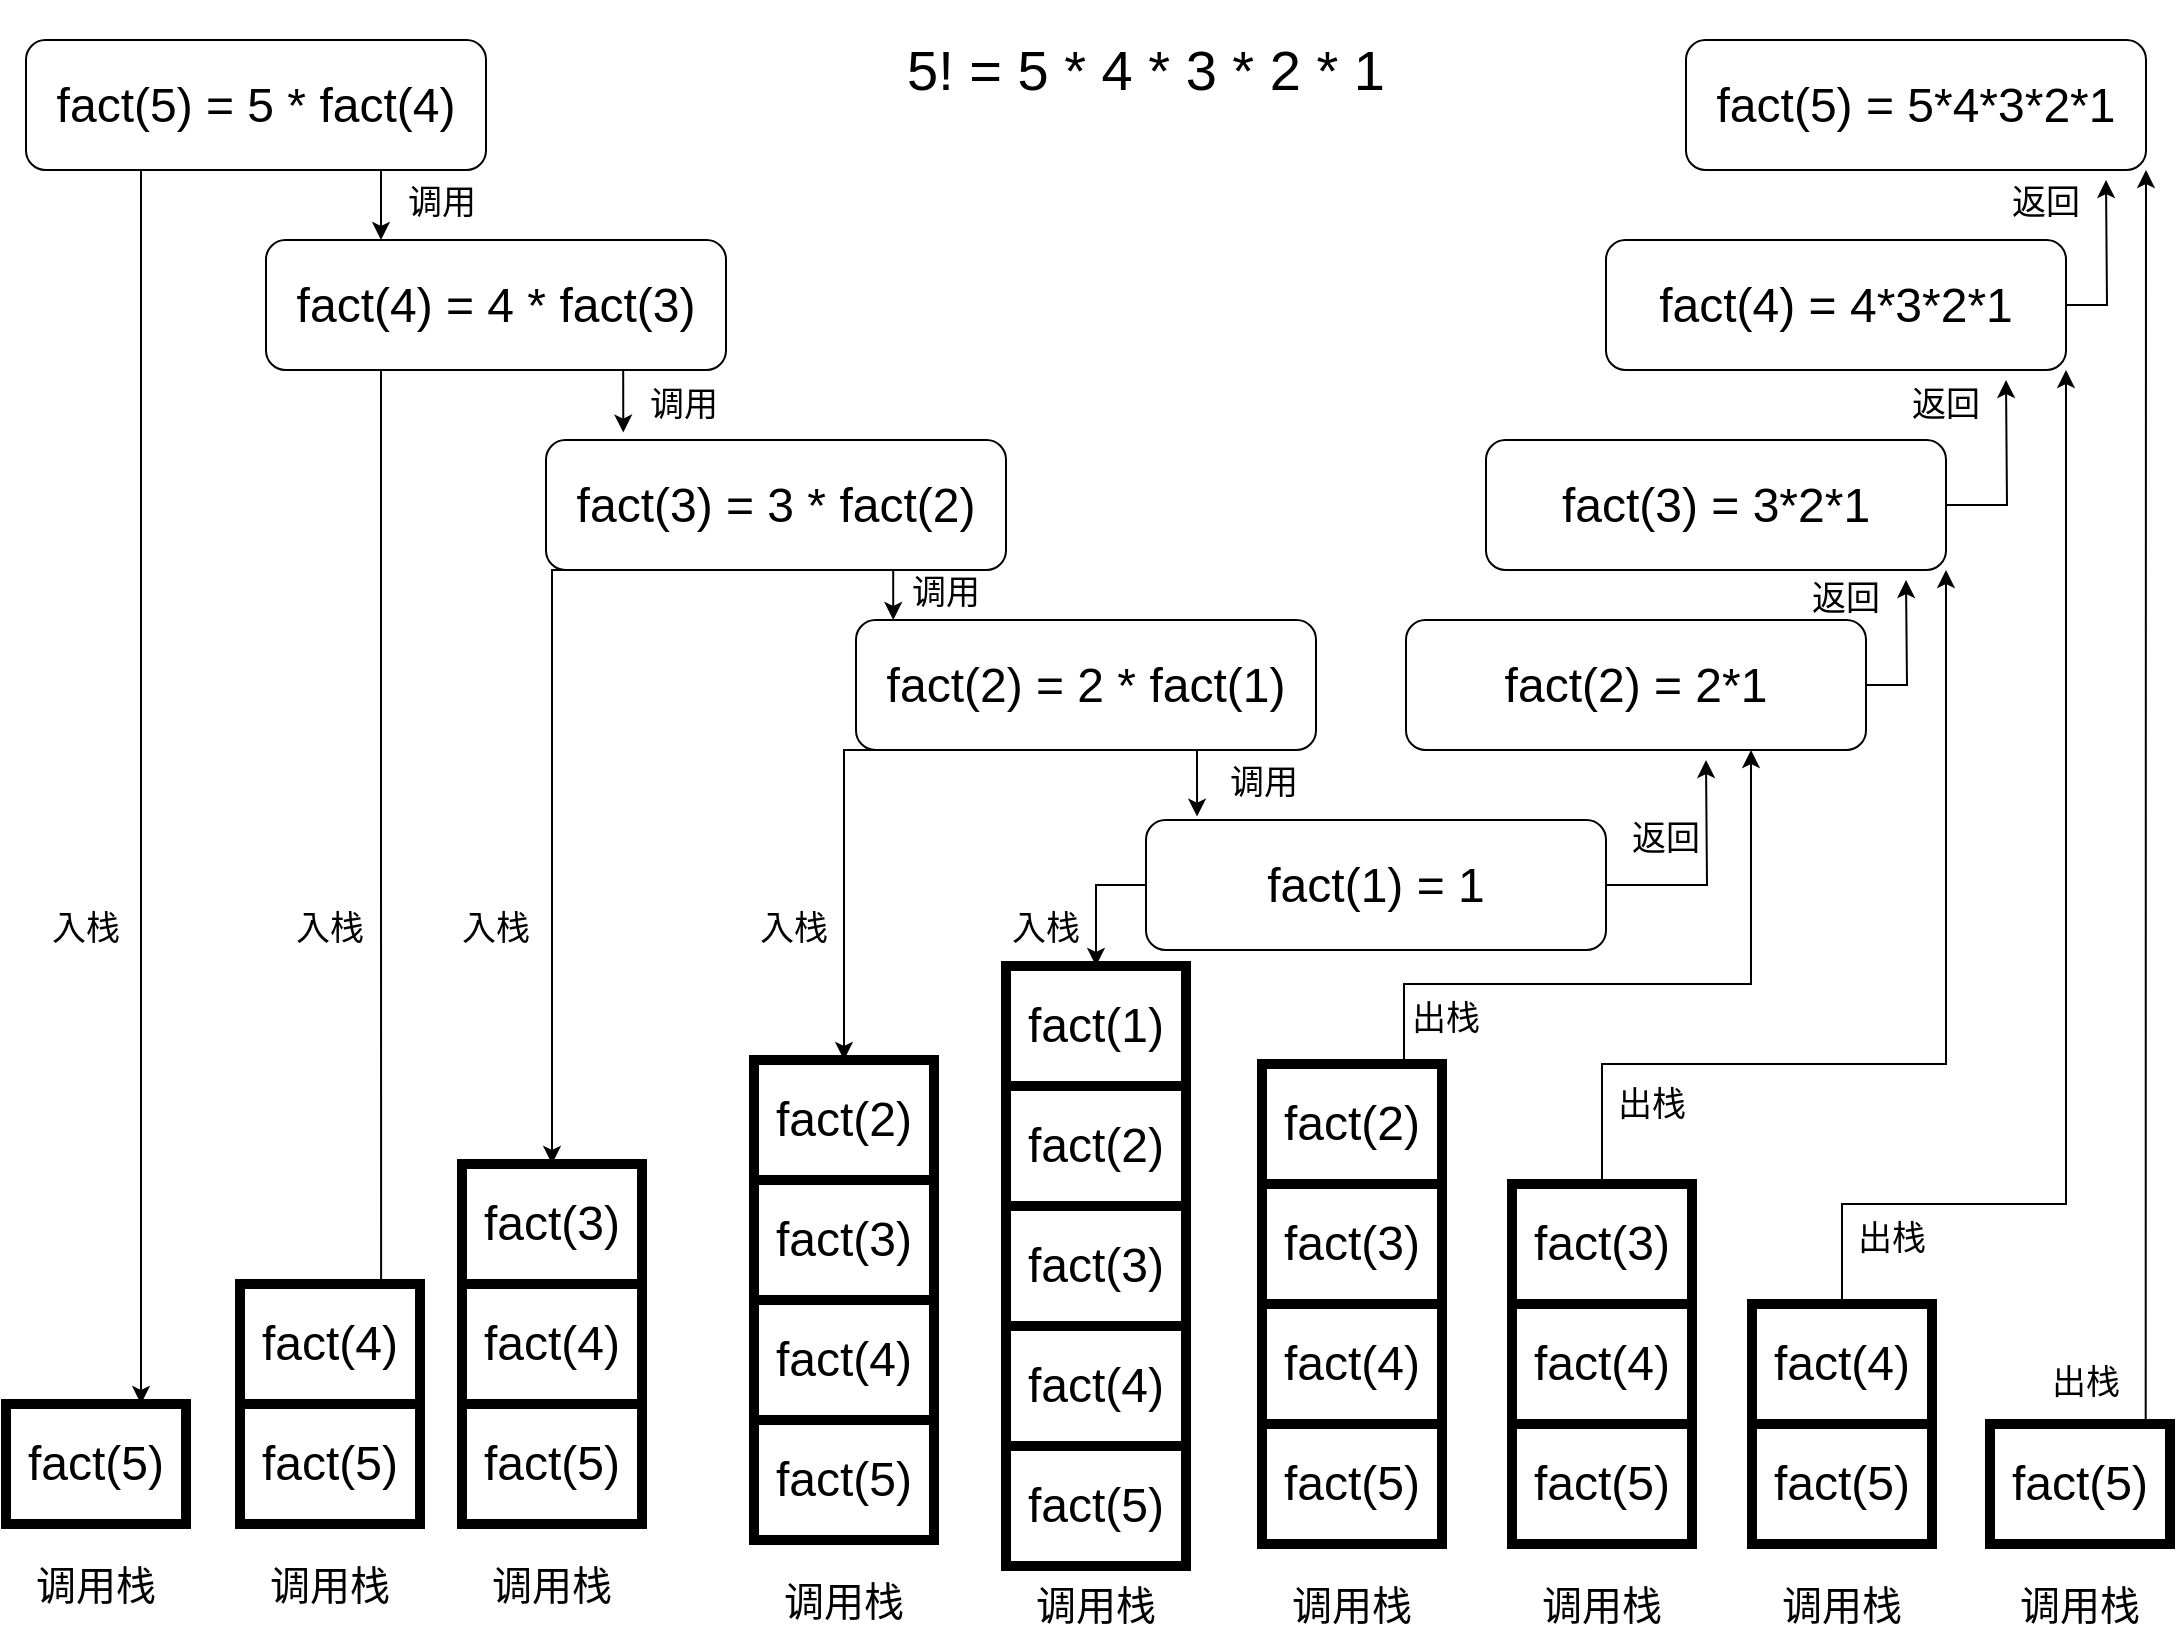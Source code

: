 <mxfile version="12.9.3" type="device"><diagram name="Page-1" id="74e2e168-ea6b-b213-b513-2b3c1d86103e"><mxGraphModel dx="1463" dy="846" grid="1" gridSize="10" guides="1" tooltips="1" connect="1" arrows="1" fold="1" page="1" pageScale="1" pageWidth="1100" pageHeight="850" background="#ffffff" math="0" shadow="0"><root><mxCell id="0"/><mxCell id="1" parent="0"/><mxCell id="-Jxg1PwVXYD-YVEFgyuu-1" value="&lt;font style=&quot;font-size: 28px&quot;&gt;5! = 5 * 4 * 3 * 2 * 1&lt;/font&gt;" style="text;html=1;strokeColor=none;fillColor=none;align=center;verticalAlign=middle;whiteSpace=wrap;rounded=0;" vertex="1" parent="1"><mxGeometry x="430" y="28" width="300" height="70" as="geometry"/></mxCell><mxCell id="-Jxg1PwVXYD-YVEFgyuu-12" style="edgeStyle=orthogonalEdgeStyle;rounded=0;orthogonalLoop=1;jettySize=auto;html=1;exitX=0.75;exitY=1;exitDx=0;exitDy=0;entryX=0.25;entryY=0;entryDx=0;entryDy=0;" edge="1" parent="1" source="-Jxg1PwVXYD-YVEFgyuu-2" target="-Jxg1PwVXYD-YVEFgyuu-3"><mxGeometry relative="1" as="geometry"/></mxCell><mxCell id="-Jxg1PwVXYD-YVEFgyuu-76" style="edgeStyle=orthogonalEdgeStyle;rounded=0;orthogonalLoop=1;jettySize=auto;html=1;exitX=0.25;exitY=1;exitDx=0;exitDy=0;entryX=0.75;entryY=0;entryDx=0;entryDy=0;" edge="1" parent="1" source="-Jxg1PwVXYD-YVEFgyuu-2" target="-Jxg1PwVXYD-YVEFgyuu-21"><mxGeometry relative="1" as="geometry"/></mxCell><mxCell id="-Jxg1PwVXYD-YVEFgyuu-2" value="&lt;font style=&quot;font-size: 24px&quot;&gt;fact(5) = 5 * fact(4)&lt;/font&gt;" style="rounded=1;whiteSpace=wrap;html=1;" vertex="1" parent="1"><mxGeometry x="20" y="48" width="230" height="65" as="geometry"/></mxCell><mxCell id="-Jxg1PwVXYD-YVEFgyuu-13" style="edgeStyle=orthogonalEdgeStyle;rounded=0;orthogonalLoop=1;jettySize=auto;html=1;exitX=0.75;exitY=1;exitDx=0;exitDy=0;entryX=0.168;entryY=-0.057;entryDx=0;entryDy=0;entryPerimeter=0;" edge="1" parent="1" source="-Jxg1PwVXYD-YVEFgyuu-3" target="-Jxg1PwVXYD-YVEFgyuu-4"><mxGeometry relative="1" as="geometry"/></mxCell><mxCell id="-Jxg1PwVXYD-YVEFgyuu-77" style="edgeStyle=orthogonalEdgeStyle;rounded=0;orthogonalLoop=1;jettySize=auto;html=1;exitX=0.25;exitY=1;exitDx=0;exitDy=0;entryX=0.784;entryY=0.167;entryDx=0;entryDy=0;entryPerimeter=0;" edge="1" parent="1" source="-Jxg1PwVXYD-YVEFgyuu-3" target="-Jxg1PwVXYD-YVEFgyuu-46"><mxGeometry relative="1" as="geometry"/></mxCell><mxCell id="-Jxg1PwVXYD-YVEFgyuu-3" value="&lt;font style=&quot;font-size: 24px&quot;&gt;fact(4) = 4 * fact(3)&lt;/font&gt;" style="rounded=1;whiteSpace=wrap;html=1;" vertex="1" parent="1"><mxGeometry x="140" y="148" width="230" height="65" as="geometry"/></mxCell><mxCell id="-Jxg1PwVXYD-YVEFgyuu-14" style="edgeStyle=orthogonalEdgeStyle;rounded=0;orthogonalLoop=1;jettySize=auto;html=1;exitX=0.75;exitY=1;exitDx=0;exitDy=0;entryX=0.081;entryY=0;entryDx=0;entryDy=0;entryPerimeter=0;" edge="1" parent="1" source="-Jxg1PwVXYD-YVEFgyuu-4" target="-Jxg1PwVXYD-YVEFgyuu-5"><mxGeometry relative="1" as="geometry"/></mxCell><mxCell id="-Jxg1PwVXYD-YVEFgyuu-78" style="edgeStyle=orthogonalEdgeStyle;rounded=0;orthogonalLoop=1;jettySize=auto;html=1;exitX=0.25;exitY=1;exitDx=0;exitDy=0;entryX=0.5;entryY=0;entryDx=0;entryDy=0;" edge="1" parent="1" source="-Jxg1PwVXYD-YVEFgyuu-4" target="-Jxg1PwVXYD-YVEFgyuu-50"><mxGeometry relative="1" as="geometry"><Array as="points"><mxPoint x="283" y="313"/></Array></mxGeometry></mxCell><mxCell id="-Jxg1PwVXYD-YVEFgyuu-4" value="&lt;font style=&quot;font-size: 24px&quot;&gt;fact(3) = 3 * fact(2)&lt;/font&gt;" style="rounded=1;whiteSpace=wrap;html=1;" vertex="1" parent="1"><mxGeometry x="280" y="248" width="230" height="65" as="geometry"/></mxCell><mxCell id="-Jxg1PwVXYD-YVEFgyuu-15" style="edgeStyle=orthogonalEdgeStyle;rounded=0;orthogonalLoop=1;jettySize=auto;html=1;exitX=0.75;exitY=1;exitDx=0;exitDy=0;entryX=0.111;entryY=-0.026;entryDx=0;entryDy=0;entryPerimeter=0;" edge="1" parent="1" source="-Jxg1PwVXYD-YVEFgyuu-5" target="-Jxg1PwVXYD-YVEFgyuu-6"><mxGeometry relative="1" as="geometry"/></mxCell><mxCell id="-Jxg1PwVXYD-YVEFgyuu-79" style="edgeStyle=orthogonalEdgeStyle;rounded=0;orthogonalLoop=1;jettySize=auto;html=1;exitX=0.25;exitY=1;exitDx=0;exitDy=0;entryX=0.5;entryY=0;entryDx=0;entryDy=0;" edge="1" parent="1" source="-Jxg1PwVXYD-YVEFgyuu-5" target="-Jxg1PwVXYD-YVEFgyuu-55"><mxGeometry relative="1" as="geometry"><Array as="points"><mxPoint x="429" y="403"/></Array></mxGeometry></mxCell><mxCell id="-Jxg1PwVXYD-YVEFgyuu-5" value="&lt;font style=&quot;font-size: 24px&quot;&gt;fact(2) = 2 * fact(1)&lt;/font&gt;" style="rounded=1;whiteSpace=wrap;html=1;" vertex="1" parent="1"><mxGeometry x="435" y="338" width="230" height="65" as="geometry"/></mxCell><mxCell id="-Jxg1PwVXYD-YVEFgyuu-16" style="edgeStyle=orthogonalEdgeStyle;rounded=0;orthogonalLoop=1;jettySize=auto;html=1;exitX=1;exitY=0.5;exitDx=0;exitDy=0;" edge="1" parent="1" source="-Jxg1PwVXYD-YVEFgyuu-6"><mxGeometry relative="1" as="geometry"><mxPoint x="860" y="408" as="targetPoint"/></mxGeometry></mxCell><mxCell id="-Jxg1PwVXYD-YVEFgyuu-85" style="edgeStyle=orthogonalEdgeStyle;rounded=0;orthogonalLoop=1;jettySize=auto;html=1;exitX=0;exitY=0.5;exitDx=0;exitDy=0;entryX=0.5;entryY=0;entryDx=0;entryDy=0;" edge="1" parent="1" source="-Jxg1PwVXYD-YVEFgyuu-6" target="-Jxg1PwVXYD-YVEFgyuu-61"><mxGeometry relative="1" as="geometry"/></mxCell><mxCell id="-Jxg1PwVXYD-YVEFgyuu-6" value="&lt;font style=&quot;font-size: 24px&quot;&gt;fact(1) = 1&lt;/font&gt;" style="rounded=1;whiteSpace=wrap;html=1;" vertex="1" parent="1"><mxGeometry x="580" y="438" width="230" height="65" as="geometry"/></mxCell><mxCell id="-Jxg1PwVXYD-YVEFgyuu-17" style="edgeStyle=orthogonalEdgeStyle;rounded=0;orthogonalLoop=1;jettySize=auto;html=1;exitX=1;exitY=0.5;exitDx=0;exitDy=0;" edge="1" parent="1" source="-Jxg1PwVXYD-YVEFgyuu-7"><mxGeometry relative="1" as="geometry"><mxPoint x="960" y="318" as="targetPoint"/></mxGeometry></mxCell><mxCell id="-Jxg1PwVXYD-YVEFgyuu-81" style="edgeStyle=orthogonalEdgeStyle;rounded=0;orthogonalLoop=1;jettySize=auto;html=1;entryX=0.75;entryY=1;entryDx=0;entryDy=0;" edge="1" parent="1" source="-Jxg1PwVXYD-YVEFgyuu-66" target="-Jxg1PwVXYD-YVEFgyuu-7"><mxGeometry relative="1" as="geometry"><mxPoint x="882.714" y="500" as="sourcePoint"/><Array as="points"><mxPoint x="709" y="520"/><mxPoint x="883" y="520"/></Array></mxGeometry></mxCell><mxCell id="-Jxg1PwVXYD-YVEFgyuu-7" value="&lt;font style=&quot;font-size: 24px&quot;&gt;fact(2) = 2*1&lt;/font&gt;" style="rounded=1;whiteSpace=wrap;html=1;" vertex="1" parent="1"><mxGeometry x="710" y="338" width="230" height="65" as="geometry"/></mxCell><mxCell id="-Jxg1PwVXYD-YVEFgyuu-20" style="edgeStyle=orthogonalEdgeStyle;rounded=0;orthogonalLoop=1;jettySize=auto;html=1;exitX=1;exitY=0.5;exitDx=0;exitDy=0;" edge="1" parent="1" source="-Jxg1PwVXYD-YVEFgyuu-8"><mxGeometry relative="1" as="geometry"><mxPoint x="1060" y="118" as="targetPoint"/></mxGeometry></mxCell><mxCell id="-Jxg1PwVXYD-YVEFgyuu-83" style="edgeStyle=orthogonalEdgeStyle;rounded=0;orthogonalLoop=1;jettySize=auto;html=1;exitX=0.5;exitY=0;exitDx=0;exitDy=0;entryX=1;entryY=1;entryDx=0;entryDy=0;" edge="1" parent="1" source="-Jxg1PwVXYD-YVEFgyuu-73" target="-Jxg1PwVXYD-YVEFgyuu-8"><mxGeometry relative="1" as="geometry"><Array as="points"><mxPoint x="928" y="630"/><mxPoint x="1040" y="630"/></Array></mxGeometry></mxCell><mxCell id="-Jxg1PwVXYD-YVEFgyuu-8" value="&lt;font style=&quot;font-size: 24px&quot;&gt;fact(4) = 4*3*2*1&lt;/font&gt;" style="rounded=1;whiteSpace=wrap;html=1;" vertex="1" parent="1"><mxGeometry x="810" y="148" width="230" height="65" as="geometry"/></mxCell><mxCell id="-Jxg1PwVXYD-YVEFgyuu-18" style="edgeStyle=orthogonalEdgeStyle;rounded=0;orthogonalLoop=1;jettySize=auto;html=1;exitX=1;exitY=0.5;exitDx=0;exitDy=0;" edge="1" parent="1" source="-Jxg1PwVXYD-YVEFgyuu-9"><mxGeometry relative="1" as="geometry"><mxPoint x="1010" y="218" as="targetPoint"/></mxGeometry></mxCell><mxCell id="-Jxg1PwVXYD-YVEFgyuu-82" style="edgeStyle=orthogonalEdgeStyle;rounded=0;orthogonalLoop=1;jettySize=auto;html=1;exitX=0.5;exitY=0;exitDx=0;exitDy=0;entryX=1;entryY=1;entryDx=0;entryDy=0;" edge="1" parent="1" source="-Jxg1PwVXYD-YVEFgyuu-70" target="-Jxg1PwVXYD-YVEFgyuu-9"><mxGeometry relative="1" as="geometry"><Array as="points"><mxPoint x="808" y="560"/><mxPoint x="980" y="560"/></Array></mxGeometry></mxCell><mxCell id="-Jxg1PwVXYD-YVEFgyuu-9" value="&lt;font style=&quot;font-size: 24px&quot;&gt;fact(3) = 3*2*1&lt;/font&gt;" style="rounded=1;whiteSpace=wrap;html=1;" vertex="1" parent="1"><mxGeometry x="750" y="248" width="230" height="65" as="geometry"/></mxCell><mxCell id="-Jxg1PwVXYD-YVEFgyuu-84" style="edgeStyle=orthogonalEdgeStyle;rounded=0;orthogonalLoop=1;jettySize=auto;html=1;exitX=0.865;exitY=-0.029;exitDx=0;exitDy=0;entryX=1;entryY=1;entryDx=0;entryDy=0;exitPerimeter=0;" edge="1" parent="1" source="-Jxg1PwVXYD-YVEFgyuu-74" target="-Jxg1PwVXYD-YVEFgyuu-10"><mxGeometry relative="1" as="geometry"/></mxCell><mxCell id="-Jxg1PwVXYD-YVEFgyuu-10" value="&lt;font style=&quot;font-size: 24px&quot;&gt;fact(5) = 5*4*3*2*1&lt;/font&gt;" style="rounded=1;whiteSpace=wrap;html=1;" vertex="1" parent="1"><mxGeometry x="850" y="48" width="230" height="65" as="geometry"/></mxCell><mxCell id="-Jxg1PwVXYD-YVEFgyuu-21" value="&lt;font style=&quot;font-size: 24px&quot;&gt;fact(5)&lt;/font&gt;" style="rounded=0;whiteSpace=wrap;html=1;strokeWidth=5;" vertex="1" parent="1"><mxGeometry x="10" y="730" width="90" height="60" as="geometry"/></mxCell><mxCell id="-Jxg1PwVXYD-YVEFgyuu-23" value="&lt;font style=&quot;font-size: 17px&quot;&gt;调用&lt;/font&gt;" style="text;html=1;strokeColor=none;fillColor=none;align=center;verticalAlign=middle;whiteSpace=wrap;rounded=0;" vertex="1" parent="1"><mxGeometry x="208" y="120" width="40" height="20" as="geometry"/></mxCell><mxCell id="-Jxg1PwVXYD-YVEFgyuu-28" value="&lt;font style=&quot;font-size: 17px&quot;&gt;调用&lt;/font&gt;" style="text;html=1;strokeColor=none;fillColor=none;align=center;verticalAlign=middle;whiteSpace=wrap;rounded=0;" vertex="1" parent="1"><mxGeometry x="329" y="221" width="40" height="20" as="geometry"/></mxCell><mxCell id="-Jxg1PwVXYD-YVEFgyuu-29" value="&lt;font style=&quot;font-size: 17px&quot;&gt;调用&lt;/font&gt;" style="text;html=1;strokeColor=none;fillColor=none;align=center;verticalAlign=middle;whiteSpace=wrap;rounded=0;" vertex="1" parent="1"><mxGeometry x="460" y="315" width="40" height="20" as="geometry"/></mxCell><mxCell id="-Jxg1PwVXYD-YVEFgyuu-30" value="&lt;font style=&quot;font-size: 17px&quot;&gt;调用&lt;/font&gt;" style="text;html=1;strokeColor=none;fillColor=none;align=center;verticalAlign=middle;whiteSpace=wrap;rounded=0;" vertex="1" parent="1"><mxGeometry x="619" y="410" width="40" height="20" as="geometry"/></mxCell><mxCell id="-Jxg1PwVXYD-YVEFgyuu-31" value="&lt;font style=&quot;font-size: 17px&quot;&gt;返回&lt;/font&gt;" style="text;html=1;strokeColor=none;fillColor=none;align=center;verticalAlign=middle;whiteSpace=wrap;rounded=0;" vertex="1" parent="1"><mxGeometry x="820" y="438" width="40" height="20" as="geometry"/></mxCell><mxCell id="-Jxg1PwVXYD-YVEFgyuu-36" value="&lt;font style=&quot;font-size: 17px&quot;&gt;返回&lt;/font&gt;" style="text;html=1;strokeColor=none;fillColor=none;align=center;verticalAlign=middle;whiteSpace=wrap;rounded=0;" vertex="1" parent="1"><mxGeometry x="910" y="318" width="40" height="20" as="geometry"/></mxCell><mxCell id="-Jxg1PwVXYD-YVEFgyuu-37" value="&lt;font style=&quot;font-size: 17px&quot;&gt;返回&lt;/font&gt;" style="text;html=1;strokeColor=none;fillColor=none;align=center;verticalAlign=middle;whiteSpace=wrap;rounded=0;" vertex="1" parent="1"><mxGeometry x="960" y="221" width="40" height="20" as="geometry"/></mxCell><mxCell id="-Jxg1PwVXYD-YVEFgyuu-38" value="&lt;font style=&quot;font-size: 17px&quot;&gt;返回&lt;/font&gt;" style="text;html=1;strokeColor=none;fillColor=none;align=center;verticalAlign=middle;whiteSpace=wrap;rounded=0;" vertex="1" parent="1"><mxGeometry x="1010" y="120" width="40" height="20" as="geometry"/></mxCell><mxCell id="-Jxg1PwVXYD-YVEFgyuu-39" value="&lt;font style=&quot;font-size: 20px&quot;&gt;调用栈&lt;/font&gt;" style="text;html=1;strokeColor=none;fillColor=none;align=center;verticalAlign=middle;whiteSpace=wrap;rounded=0;" vertex="1" parent="1"><mxGeometry x="10" y="810" width="90" height="20" as="geometry"/></mxCell><mxCell id="-Jxg1PwVXYD-YVEFgyuu-44" value="&lt;font style=&quot;font-size: 24px&quot;&gt;fact(5)&lt;/font&gt;" style="rounded=0;whiteSpace=wrap;html=1;strokeWidth=5;" vertex="1" parent="1"><mxGeometry x="127" y="730" width="90" height="60" as="geometry"/></mxCell><mxCell id="-Jxg1PwVXYD-YVEFgyuu-45" value="&lt;font style=&quot;font-size: 20px&quot;&gt;调用栈&lt;/font&gt;" style="text;html=1;strokeColor=none;fillColor=none;align=center;verticalAlign=middle;whiteSpace=wrap;rounded=0;" vertex="1" parent="1"><mxGeometry x="127" y="810" width="90" height="20" as="geometry"/></mxCell><mxCell id="-Jxg1PwVXYD-YVEFgyuu-46" value="&lt;font style=&quot;font-size: 24px&quot;&gt;fact(4)&lt;/font&gt;" style="rounded=0;whiteSpace=wrap;html=1;strokeWidth=5;" vertex="1" parent="1"><mxGeometry x="127" y="670" width="90" height="60" as="geometry"/></mxCell><mxCell id="-Jxg1PwVXYD-YVEFgyuu-47" value="&lt;font style=&quot;font-size: 24px&quot;&gt;fact(5)&lt;/font&gt;" style="rounded=0;whiteSpace=wrap;html=1;strokeWidth=5;" vertex="1" parent="1"><mxGeometry x="238" y="730" width="90" height="60" as="geometry"/></mxCell><mxCell id="-Jxg1PwVXYD-YVEFgyuu-48" value="&lt;font style=&quot;font-size: 20px&quot;&gt;调用栈&lt;/font&gt;" style="text;html=1;strokeColor=none;fillColor=none;align=center;verticalAlign=middle;whiteSpace=wrap;rounded=0;" vertex="1" parent="1"><mxGeometry x="238" y="810" width="90" height="20" as="geometry"/></mxCell><mxCell id="-Jxg1PwVXYD-YVEFgyuu-49" value="&lt;font style=&quot;font-size: 24px&quot;&gt;fact(4)&lt;/font&gt;" style="rounded=0;whiteSpace=wrap;html=1;strokeWidth=5;" vertex="1" parent="1"><mxGeometry x="238" y="670" width="90" height="60" as="geometry"/></mxCell><mxCell id="-Jxg1PwVXYD-YVEFgyuu-50" value="&lt;font style=&quot;font-size: 24px&quot;&gt;fact(3)&lt;/font&gt;" style="rounded=0;whiteSpace=wrap;html=1;strokeWidth=5;" vertex="1" parent="1"><mxGeometry x="238" y="610" width="90" height="60" as="geometry"/></mxCell><mxCell id="-Jxg1PwVXYD-YVEFgyuu-51" value="&lt;font style=&quot;font-size: 24px&quot;&gt;fact(5)&lt;/font&gt;" style="rounded=0;whiteSpace=wrap;html=1;strokeWidth=5;" vertex="1" parent="1"><mxGeometry x="384" y="738" width="90" height="60" as="geometry"/></mxCell><mxCell id="-Jxg1PwVXYD-YVEFgyuu-52" value="&lt;font style=&quot;font-size: 20px&quot;&gt;调用栈&lt;/font&gt;" style="text;html=1;strokeColor=none;fillColor=none;align=center;verticalAlign=middle;whiteSpace=wrap;rounded=0;" vertex="1" parent="1"><mxGeometry x="384" y="818" width="90" height="20" as="geometry"/></mxCell><mxCell id="-Jxg1PwVXYD-YVEFgyuu-53" value="&lt;font style=&quot;font-size: 24px&quot;&gt;fact(4)&lt;/font&gt;" style="rounded=0;whiteSpace=wrap;html=1;strokeWidth=5;" vertex="1" parent="1"><mxGeometry x="384" y="678" width="90" height="60" as="geometry"/></mxCell><mxCell id="-Jxg1PwVXYD-YVEFgyuu-54" value="&lt;font style=&quot;font-size: 24px&quot;&gt;fact(3)&lt;/font&gt;" style="rounded=0;whiteSpace=wrap;html=1;strokeWidth=5;" vertex="1" parent="1"><mxGeometry x="384" y="618" width="90" height="60" as="geometry"/></mxCell><mxCell id="-Jxg1PwVXYD-YVEFgyuu-55" value="&lt;font style=&quot;font-size: 24px&quot;&gt;fact(2)&lt;/font&gt;" style="rounded=0;whiteSpace=wrap;html=1;strokeWidth=5;" vertex="1" parent="1"><mxGeometry x="384" y="558" width="90" height="60" as="geometry"/></mxCell><mxCell id="-Jxg1PwVXYD-YVEFgyuu-56" value="&lt;font style=&quot;font-size: 24px&quot;&gt;fact(5)&lt;/font&gt;" style="rounded=0;whiteSpace=wrap;html=1;strokeWidth=5;" vertex="1" parent="1"><mxGeometry x="510" y="751" width="90" height="60" as="geometry"/></mxCell><mxCell id="-Jxg1PwVXYD-YVEFgyuu-57" value="&lt;font style=&quot;font-size: 20px&quot;&gt;调用栈&lt;/font&gt;" style="text;html=1;strokeColor=none;fillColor=none;align=center;verticalAlign=middle;whiteSpace=wrap;rounded=0;" vertex="1" parent="1"><mxGeometry x="510" y="820" width="90" height="20" as="geometry"/></mxCell><mxCell id="-Jxg1PwVXYD-YVEFgyuu-58" value="&lt;font style=&quot;font-size: 24px&quot;&gt;fact(4)&lt;/font&gt;" style="rounded=0;whiteSpace=wrap;html=1;strokeWidth=5;" vertex="1" parent="1"><mxGeometry x="510" y="691" width="90" height="60" as="geometry"/></mxCell><mxCell id="-Jxg1PwVXYD-YVEFgyuu-59" value="&lt;font style=&quot;font-size: 24px&quot;&gt;fact(3)&lt;/font&gt;" style="rounded=0;whiteSpace=wrap;html=1;strokeWidth=5;" vertex="1" parent="1"><mxGeometry x="510" y="631" width="90" height="60" as="geometry"/></mxCell><mxCell id="-Jxg1PwVXYD-YVEFgyuu-60" value="&lt;font style=&quot;font-size: 24px&quot;&gt;fact(2)&lt;/font&gt;" style="rounded=0;whiteSpace=wrap;html=1;strokeWidth=5;" vertex="1" parent="1"><mxGeometry x="510" y="571" width="90" height="60" as="geometry"/></mxCell><mxCell id="-Jxg1PwVXYD-YVEFgyuu-61" value="&lt;font style=&quot;font-size: 24px&quot;&gt;fact(1)&lt;/font&gt;" style="rounded=0;whiteSpace=wrap;html=1;strokeWidth=5;" vertex="1" parent="1"><mxGeometry x="510" y="511" width="90" height="60" as="geometry"/></mxCell><mxCell id="-Jxg1PwVXYD-YVEFgyuu-62" value="&lt;font style=&quot;font-size: 24px&quot;&gt;fact(5)&lt;/font&gt;" style="rounded=0;whiteSpace=wrap;html=1;strokeWidth=5;" vertex="1" parent="1"><mxGeometry x="638" y="740" width="90" height="60" as="geometry"/></mxCell><mxCell id="-Jxg1PwVXYD-YVEFgyuu-63" value="&lt;font style=&quot;font-size: 20px&quot;&gt;调用栈&lt;/font&gt;" style="text;html=1;strokeColor=none;fillColor=none;align=center;verticalAlign=middle;whiteSpace=wrap;rounded=0;" vertex="1" parent="1"><mxGeometry x="638" y="820" width="90" height="20" as="geometry"/></mxCell><mxCell id="-Jxg1PwVXYD-YVEFgyuu-64" value="&lt;font style=&quot;font-size: 24px&quot;&gt;fact(4)&lt;/font&gt;" style="rounded=0;whiteSpace=wrap;html=1;strokeWidth=5;" vertex="1" parent="1"><mxGeometry x="638" y="680" width="90" height="60" as="geometry"/></mxCell><mxCell id="-Jxg1PwVXYD-YVEFgyuu-65" value="&lt;font style=&quot;font-size: 24px&quot;&gt;fact(3)&lt;/font&gt;" style="rounded=0;whiteSpace=wrap;html=1;strokeWidth=5;" vertex="1" parent="1"><mxGeometry x="638" y="620" width="90" height="60" as="geometry"/></mxCell><mxCell id="-Jxg1PwVXYD-YVEFgyuu-66" value="&lt;font style=&quot;font-size: 24px&quot;&gt;fact(2)&lt;/font&gt;" style="rounded=0;whiteSpace=wrap;html=1;strokeWidth=5;" vertex="1" parent="1"><mxGeometry x="638" y="560" width="90" height="60" as="geometry"/></mxCell><mxCell id="-Jxg1PwVXYD-YVEFgyuu-67" value="&lt;font style=&quot;font-size: 24px&quot;&gt;fact(5)&lt;/font&gt;" style="rounded=0;whiteSpace=wrap;html=1;strokeWidth=5;" vertex="1" parent="1"><mxGeometry x="763" y="740" width="90" height="60" as="geometry"/></mxCell><mxCell id="-Jxg1PwVXYD-YVEFgyuu-68" value="&lt;font style=&quot;font-size: 20px&quot;&gt;调用栈&lt;/font&gt;" style="text;html=1;strokeColor=none;fillColor=none;align=center;verticalAlign=middle;whiteSpace=wrap;rounded=0;" vertex="1" parent="1"><mxGeometry x="763" y="820" width="90" height="20" as="geometry"/></mxCell><mxCell id="-Jxg1PwVXYD-YVEFgyuu-69" value="&lt;font style=&quot;font-size: 24px&quot;&gt;fact(4)&lt;/font&gt;" style="rounded=0;whiteSpace=wrap;html=1;strokeWidth=5;" vertex="1" parent="1"><mxGeometry x="763" y="680" width="90" height="60" as="geometry"/></mxCell><mxCell id="-Jxg1PwVXYD-YVEFgyuu-70" value="&lt;font style=&quot;font-size: 24px&quot;&gt;fact(3)&lt;/font&gt;" style="rounded=0;whiteSpace=wrap;html=1;strokeWidth=5;" vertex="1" parent="1"><mxGeometry x="763" y="620" width="90" height="60" as="geometry"/></mxCell><mxCell id="-Jxg1PwVXYD-YVEFgyuu-71" value="&lt;font style=&quot;font-size: 24px&quot;&gt;fact(5)&lt;/font&gt;" style="rounded=0;whiteSpace=wrap;html=1;strokeWidth=5;" vertex="1" parent="1"><mxGeometry x="883" y="740" width="90" height="60" as="geometry"/></mxCell><mxCell id="-Jxg1PwVXYD-YVEFgyuu-72" value="&lt;font style=&quot;font-size: 20px&quot;&gt;调用栈&lt;/font&gt;" style="text;html=1;strokeColor=none;fillColor=none;align=center;verticalAlign=middle;whiteSpace=wrap;rounded=0;" vertex="1" parent="1"><mxGeometry x="883" y="820" width="90" height="20" as="geometry"/></mxCell><mxCell id="-Jxg1PwVXYD-YVEFgyuu-73" value="&lt;font style=&quot;font-size: 24px&quot;&gt;fact(4)&lt;/font&gt;" style="rounded=0;whiteSpace=wrap;html=1;strokeWidth=5;" vertex="1" parent="1"><mxGeometry x="883" y="680" width="90" height="60" as="geometry"/></mxCell><mxCell id="-Jxg1PwVXYD-YVEFgyuu-74" value="&lt;font style=&quot;font-size: 24px&quot;&gt;fact(5)&lt;/font&gt;" style="rounded=0;whiteSpace=wrap;html=1;strokeWidth=5;" vertex="1" parent="1"><mxGeometry x="1002" y="740" width="90" height="60" as="geometry"/></mxCell><mxCell id="-Jxg1PwVXYD-YVEFgyuu-75" value="&lt;font style=&quot;font-size: 20px&quot;&gt;调用栈&lt;/font&gt;" style="text;html=1;strokeColor=none;fillColor=none;align=center;verticalAlign=middle;whiteSpace=wrap;rounded=0;" vertex="1" parent="1"><mxGeometry x="1002" y="820" width="90" height="20" as="geometry"/></mxCell><mxCell id="-Jxg1PwVXYD-YVEFgyuu-86" value="&lt;font style=&quot;font-size: 17px&quot;&gt;入栈&lt;/font&gt;" style="text;html=1;strokeColor=none;fillColor=none;align=center;verticalAlign=middle;whiteSpace=wrap;rounded=0;" vertex="1" parent="1"><mxGeometry x="30" y="483" width="40" height="20" as="geometry"/></mxCell><mxCell id="-Jxg1PwVXYD-YVEFgyuu-88" value="&lt;font style=&quot;font-size: 17px&quot;&gt;入栈&lt;/font&gt;" style="text;html=1;strokeColor=none;fillColor=none;align=center;verticalAlign=middle;whiteSpace=wrap;rounded=0;" vertex="1" parent="1"><mxGeometry x="152" y="483" width="40" height="20" as="geometry"/></mxCell><mxCell id="-Jxg1PwVXYD-YVEFgyuu-89" value="&lt;font style=&quot;font-size: 17px&quot;&gt;入栈&lt;/font&gt;" style="text;html=1;strokeColor=none;fillColor=none;align=center;verticalAlign=middle;whiteSpace=wrap;rounded=0;" vertex="1" parent="1"><mxGeometry x="235" y="483" width="40" height="20" as="geometry"/></mxCell><mxCell id="-Jxg1PwVXYD-YVEFgyuu-90" value="&lt;font style=&quot;font-size: 17px&quot;&gt;入栈&lt;/font&gt;" style="text;html=1;strokeColor=none;fillColor=none;align=center;verticalAlign=middle;whiteSpace=wrap;rounded=0;" vertex="1" parent="1"><mxGeometry x="384" y="483" width="40" height="20" as="geometry"/></mxCell><mxCell id="-Jxg1PwVXYD-YVEFgyuu-91" value="&lt;font style=&quot;font-size: 17px&quot;&gt;入栈&lt;/font&gt;" style="text;html=1;strokeColor=none;fillColor=none;align=center;verticalAlign=middle;whiteSpace=wrap;rounded=0;" vertex="1" parent="1"><mxGeometry x="510" y="483" width="40" height="20" as="geometry"/></mxCell><mxCell id="-Jxg1PwVXYD-YVEFgyuu-92" value="&lt;font style=&quot;font-size: 17px&quot;&gt;出栈&lt;/font&gt;" style="text;html=1;strokeColor=none;fillColor=none;align=center;verticalAlign=middle;whiteSpace=wrap;rounded=0;" vertex="1" parent="1"><mxGeometry x="710" y="528" width="40" height="20" as="geometry"/></mxCell><mxCell id="-Jxg1PwVXYD-YVEFgyuu-93" value="&lt;font style=&quot;font-size: 17px&quot;&gt;出栈&lt;/font&gt;" style="text;html=1;strokeColor=none;fillColor=none;align=center;verticalAlign=middle;whiteSpace=wrap;rounded=0;" vertex="1" parent="1"><mxGeometry x="813" y="571" width="40" height="20" as="geometry"/></mxCell><mxCell id="-Jxg1PwVXYD-YVEFgyuu-94" value="&lt;font style=&quot;font-size: 17px&quot;&gt;出栈&lt;/font&gt;" style="text;html=1;strokeColor=none;fillColor=none;align=center;verticalAlign=middle;whiteSpace=wrap;rounded=0;" vertex="1" parent="1"><mxGeometry x="933" y="638" width="40" height="20" as="geometry"/></mxCell><mxCell id="-Jxg1PwVXYD-YVEFgyuu-95" value="&lt;font style=&quot;font-size: 17px&quot;&gt;出栈&lt;/font&gt;" style="text;html=1;strokeColor=none;fillColor=none;align=center;verticalAlign=middle;whiteSpace=wrap;rounded=0;" vertex="1" parent="1"><mxGeometry x="1030" y="710" width="40" height="20" as="geometry"/></mxCell></root></mxGraphModel></diagram></mxfile>